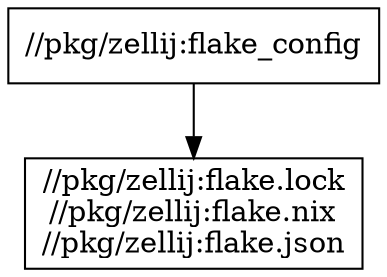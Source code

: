 digraph mygraph {
  node [shape=box];
  "//pkg/zellij:flake_config"
  "//pkg/zellij:flake_config" -> "//pkg/zellij:flake.lock\n//pkg/zellij:flake.nix\n//pkg/zellij:flake.json"
  "//pkg/zellij:flake.lock\n//pkg/zellij:flake.nix\n//pkg/zellij:flake.json"
}
